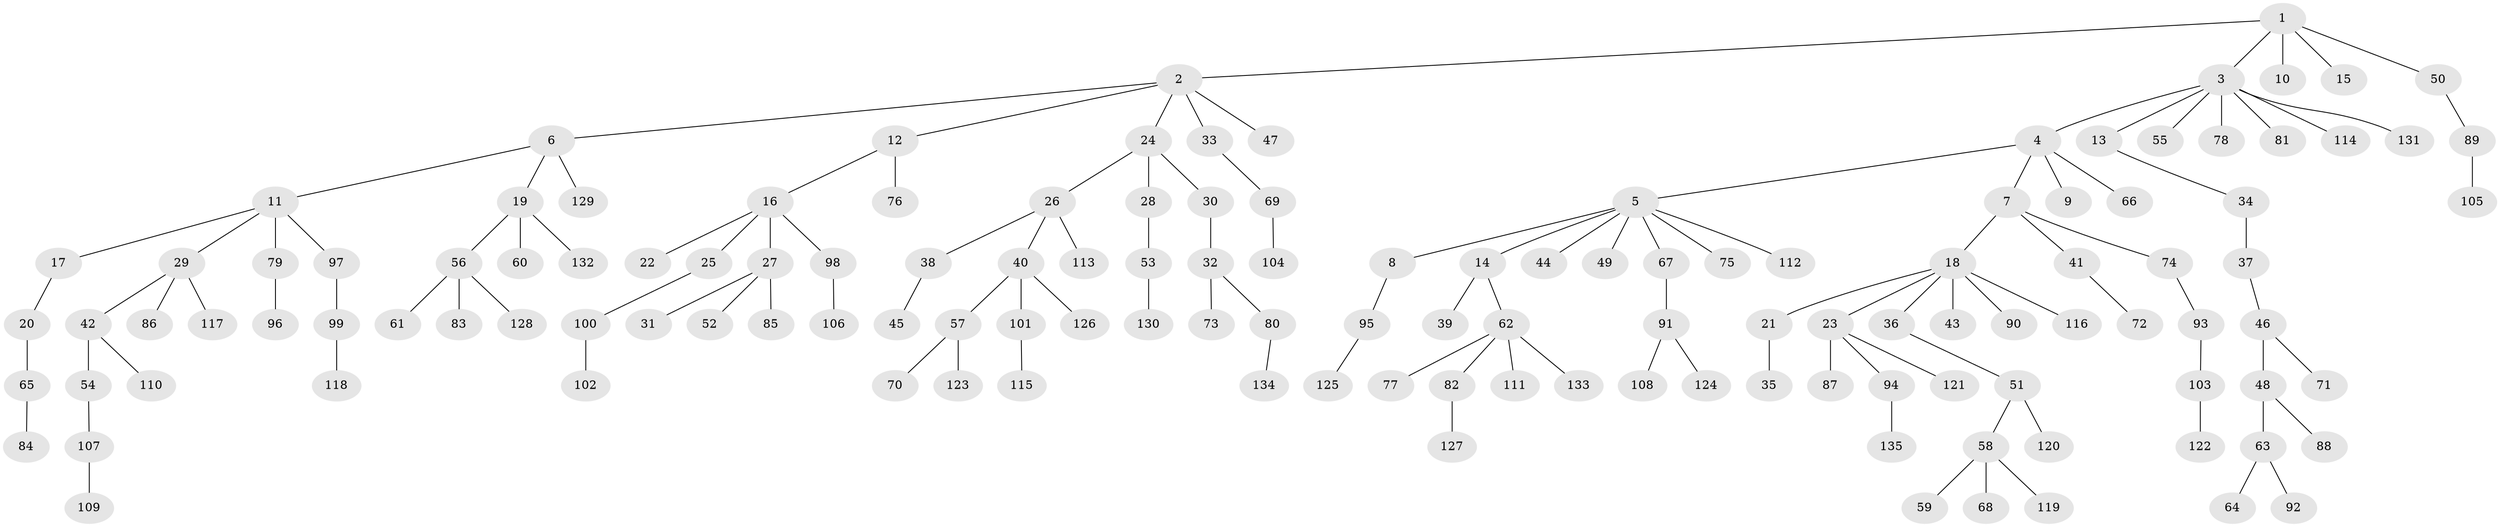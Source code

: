 // Generated by graph-tools (version 1.1) at 2025/26/03/09/25 03:26:30]
// undirected, 135 vertices, 134 edges
graph export_dot {
graph [start="1"]
  node [color=gray90,style=filled];
  1;
  2;
  3;
  4;
  5;
  6;
  7;
  8;
  9;
  10;
  11;
  12;
  13;
  14;
  15;
  16;
  17;
  18;
  19;
  20;
  21;
  22;
  23;
  24;
  25;
  26;
  27;
  28;
  29;
  30;
  31;
  32;
  33;
  34;
  35;
  36;
  37;
  38;
  39;
  40;
  41;
  42;
  43;
  44;
  45;
  46;
  47;
  48;
  49;
  50;
  51;
  52;
  53;
  54;
  55;
  56;
  57;
  58;
  59;
  60;
  61;
  62;
  63;
  64;
  65;
  66;
  67;
  68;
  69;
  70;
  71;
  72;
  73;
  74;
  75;
  76;
  77;
  78;
  79;
  80;
  81;
  82;
  83;
  84;
  85;
  86;
  87;
  88;
  89;
  90;
  91;
  92;
  93;
  94;
  95;
  96;
  97;
  98;
  99;
  100;
  101;
  102;
  103;
  104;
  105;
  106;
  107;
  108;
  109;
  110;
  111;
  112;
  113;
  114;
  115;
  116;
  117;
  118;
  119;
  120;
  121;
  122;
  123;
  124;
  125;
  126;
  127;
  128;
  129;
  130;
  131;
  132;
  133;
  134;
  135;
  1 -- 2;
  1 -- 3;
  1 -- 10;
  1 -- 15;
  1 -- 50;
  2 -- 6;
  2 -- 12;
  2 -- 24;
  2 -- 33;
  2 -- 47;
  3 -- 4;
  3 -- 13;
  3 -- 55;
  3 -- 78;
  3 -- 81;
  3 -- 114;
  3 -- 131;
  4 -- 5;
  4 -- 7;
  4 -- 9;
  4 -- 66;
  5 -- 8;
  5 -- 14;
  5 -- 44;
  5 -- 49;
  5 -- 67;
  5 -- 75;
  5 -- 112;
  6 -- 11;
  6 -- 19;
  6 -- 129;
  7 -- 18;
  7 -- 41;
  7 -- 74;
  8 -- 95;
  11 -- 17;
  11 -- 29;
  11 -- 79;
  11 -- 97;
  12 -- 16;
  12 -- 76;
  13 -- 34;
  14 -- 39;
  14 -- 62;
  16 -- 22;
  16 -- 25;
  16 -- 27;
  16 -- 98;
  17 -- 20;
  18 -- 21;
  18 -- 23;
  18 -- 36;
  18 -- 43;
  18 -- 90;
  18 -- 116;
  19 -- 56;
  19 -- 60;
  19 -- 132;
  20 -- 65;
  21 -- 35;
  23 -- 87;
  23 -- 94;
  23 -- 121;
  24 -- 26;
  24 -- 28;
  24 -- 30;
  25 -- 100;
  26 -- 38;
  26 -- 40;
  26 -- 113;
  27 -- 31;
  27 -- 52;
  27 -- 85;
  28 -- 53;
  29 -- 42;
  29 -- 86;
  29 -- 117;
  30 -- 32;
  32 -- 73;
  32 -- 80;
  33 -- 69;
  34 -- 37;
  36 -- 51;
  37 -- 46;
  38 -- 45;
  40 -- 57;
  40 -- 101;
  40 -- 126;
  41 -- 72;
  42 -- 54;
  42 -- 110;
  46 -- 48;
  46 -- 71;
  48 -- 63;
  48 -- 88;
  50 -- 89;
  51 -- 58;
  51 -- 120;
  53 -- 130;
  54 -- 107;
  56 -- 61;
  56 -- 83;
  56 -- 128;
  57 -- 70;
  57 -- 123;
  58 -- 59;
  58 -- 68;
  58 -- 119;
  62 -- 77;
  62 -- 82;
  62 -- 111;
  62 -- 133;
  63 -- 64;
  63 -- 92;
  65 -- 84;
  67 -- 91;
  69 -- 104;
  74 -- 93;
  79 -- 96;
  80 -- 134;
  82 -- 127;
  89 -- 105;
  91 -- 108;
  91 -- 124;
  93 -- 103;
  94 -- 135;
  95 -- 125;
  97 -- 99;
  98 -- 106;
  99 -- 118;
  100 -- 102;
  101 -- 115;
  103 -- 122;
  107 -- 109;
}
